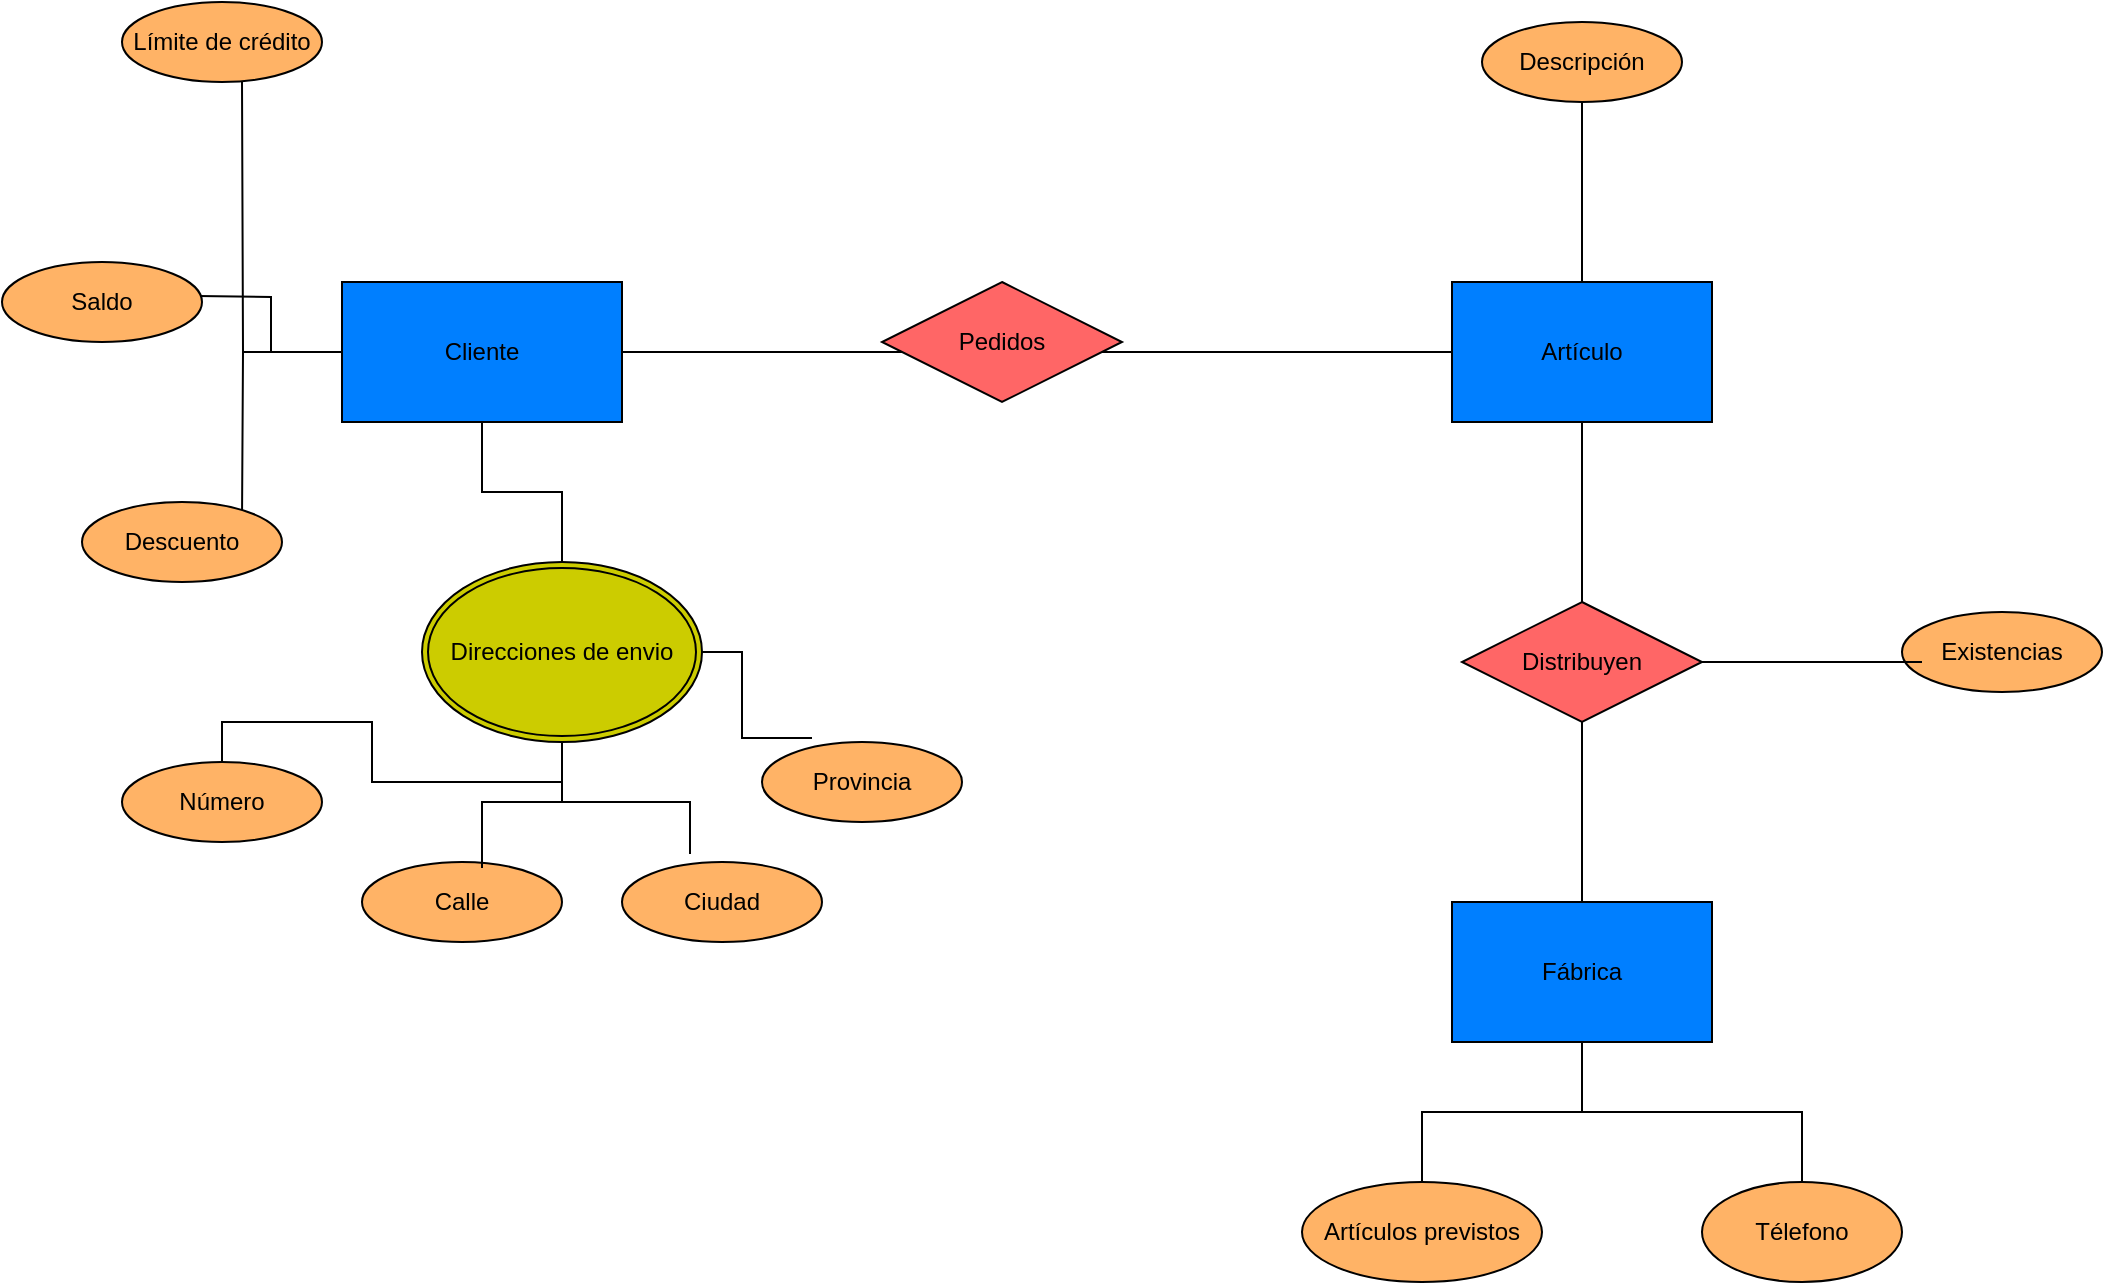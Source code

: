<mxfile version="21.8.2" type="github">
  <diagram name="Página-1" id="7N8YuSMuHOciM2-NBYDu">
    <mxGraphModel dx="1834" dy="795" grid="1" gridSize="10" guides="1" tooltips="1" connect="1" arrows="1" fold="1" page="0" pageScale="1" pageWidth="827" pageHeight="1169" math="0" shadow="0">
      <root>
        <mxCell id="0" />
        <mxCell id="1" parent="0" />
        <mxCell id="WR90yhrpMD2aqpalSn86-24" style="edgeStyle=orthogonalEdgeStyle;rounded=0;orthogonalLoop=1;jettySize=auto;html=1;endArrow=none;endFill=0;" parent="1" source="wmR9hTvtpxQJqMOlJR0e-1" target="WR90yhrpMD2aqpalSn86-23" edge="1">
          <mxGeometry relative="1" as="geometry" />
        </mxCell>
        <mxCell id="wmR9hTvtpxQJqMOlJR0e-1" value="Cliente" style="rounded=0;whiteSpace=wrap;html=1;fillColor=#007FFF;" parent="1" vertex="1">
          <mxGeometry x="-210" y="320" width="140" height="70" as="geometry" />
        </mxCell>
        <mxCell id="WR90yhrpMD2aqpalSn86-22" style="edgeStyle=orthogonalEdgeStyle;rounded=0;orthogonalLoop=1;jettySize=auto;html=1;entryX=1;entryY=0.5;entryDx=0;entryDy=0;endArrow=none;endFill=0;" parent="1" source="WR90yhrpMD2aqpalSn86-6" target="wmR9hTvtpxQJqMOlJR0e-1" edge="1">
          <mxGeometry relative="1" as="geometry" />
        </mxCell>
        <mxCell id="_gRPYLI7zgoRRqd_cBwz-5" style="edgeStyle=orthogonalEdgeStyle;rounded=0;orthogonalLoop=1;jettySize=auto;html=1;endArrow=none;endFill=0;" edge="1" parent="1" source="WR90yhrpMD2aqpalSn86-6" target="_gRPYLI7zgoRRqd_cBwz-4">
          <mxGeometry relative="1" as="geometry" />
        </mxCell>
        <mxCell id="WR90yhrpMD2aqpalSn86-6" value="Artículo" style="rounded=0;whiteSpace=wrap;html=1;fillColor=#007FFF;" parent="1" vertex="1">
          <mxGeometry x="345" y="320" width="130" height="70" as="geometry" />
        </mxCell>
        <mxCell id="WR90yhrpMD2aqpalSn86-15" style="edgeStyle=orthogonalEdgeStyle;rounded=0;orthogonalLoop=1;jettySize=auto;html=1;entryX=1;entryY=0.75;entryDx=0;entryDy=0;entryPerimeter=0;endArrow=none;endFill=0;" parent="1" source="wmR9hTvtpxQJqMOlJR0e-1" edge="1">
          <mxGeometry relative="1" as="geometry">
            <mxPoint x="-260" y="220" as="targetPoint" />
          </mxGeometry>
        </mxCell>
        <mxCell id="WR90yhrpMD2aqpalSn86-16" style="edgeStyle=orthogonalEdgeStyle;rounded=0;orthogonalLoop=1;jettySize=auto;html=1;entryX=0.983;entryY=0.713;entryDx=0;entryDy=0;entryPerimeter=0;endArrow=none;endFill=0;" parent="1" source="wmR9hTvtpxQJqMOlJR0e-1" edge="1">
          <mxGeometry relative="1" as="geometry">
            <mxPoint x="-282.04" y="327.04" as="targetPoint" />
          </mxGeometry>
        </mxCell>
        <mxCell id="WR90yhrpMD2aqpalSn86-17" style="edgeStyle=orthogonalEdgeStyle;rounded=0;orthogonalLoop=1;jettySize=auto;html=1;entryX=1;entryY=0.75;entryDx=0;entryDy=0;entryPerimeter=0;endArrow=none;endFill=0;" parent="1" source="wmR9hTvtpxQJqMOlJR0e-1" edge="1">
          <mxGeometry relative="1" as="geometry">
            <mxPoint x="-260" y="440" as="targetPoint" />
          </mxGeometry>
        </mxCell>
        <mxCell id="WR90yhrpMD2aqpalSn86-36" style="edgeStyle=orthogonalEdgeStyle;rounded=0;orthogonalLoop=1;jettySize=auto;html=1;exitX=0.5;exitY=1;exitDx=0;exitDy=0;endArrow=none;endFill=0;" parent="1" source="WR90yhrpMD2aqpalSn86-23" target="WR90yhrpMD2aqpalSn86-33" edge="1">
          <mxGeometry relative="1" as="geometry" />
        </mxCell>
        <mxCell id="WR90yhrpMD2aqpalSn86-23" value="Direcciones de envio" style="ellipse;shape=doubleEllipse;margin=3;whiteSpace=wrap;html=1;align=center;fillColor=#CCCC00;" parent="1" vertex="1">
          <mxGeometry x="-170" y="460" width="140" height="90" as="geometry" />
        </mxCell>
        <mxCell id="WR90yhrpMD2aqpalSn86-26" style="edgeStyle=orthogonalEdgeStyle;rounded=0;orthogonalLoop=1;jettySize=auto;html=1;endArrow=none;endFill=0;" parent="1" source="WR90yhrpMD2aqpalSn86-25" target="WR90yhrpMD2aqpalSn86-6" edge="1">
          <mxGeometry relative="1" as="geometry" />
        </mxCell>
        <mxCell id="WR90yhrpMD2aqpalSn86-25" value="Descripción" style="ellipse;whiteSpace=wrap;html=1;align=center;fillColor=#FFB366;" parent="1" vertex="1">
          <mxGeometry x="360" y="190" width="100" height="40" as="geometry" />
        </mxCell>
        <mxCell id="WR90yhrpMD2aqpalSn86-27" value="Límite de crédito" style="ellipse;whiteSpace=wrap;html=1;align=center;fillColor=#FFB366;" parent="1" vertex="1">
          <mxGeometry x="-320" y="180" width="100" height="40" as="geometry" />
        </mxCell>
        <mxCell id="WR90yhrpMD2aqpalSn86-28" value="Saldo" style="ellipse;whiteSpace=wrap;html=1;align=center;fillColor=#FFB366;" parent="1" vertex="1">
          <mxGeometry x="-380" y="310" width="100" height="40" as="geometry" />
        </mxCell>
        <mxCell id="WR90yhrpMD2aqpalSn86-29" value="Descuento" style="ellipse;whiteSpace=wrap;html=1;align=center;fillColor=#FFB366;" parent="1" vertex="1">
          <mxGeometry x="-340" y="430" width="100" height="40" as="geometry" />
        </mxCell>
        <mxCell id="WR90yhrpMD2aqpalSn86-30" value="Provincia" style="ellipse;whiteSpace=wrap;html=1;align=center;fillColor=#FFB366;" parent="1" vertex="1">
          <mxGeometry y="550" width="100" height="40" as="geometry" />
        </mxCell>
        <mxCell id="WR90yhrpMD2aqpalSn86-31" value="Ciudad" style="ellipse;whiteSpace=wrap;html=1;align=center;fillColor=#FFB366;" parent="1" vertex="1">
          <mxGeometry x="-70" y="610" width="100" height="40" as="geometry" />
        </mxCell>
        <mxCell id="WR90yhrpMD2aqpalSn86-32" value="Calle" style="ellipse;whiteSpace=wrap;html=1;align=center;fillColor=#FFB366;" parent="1" vertex="1">
          <mxGeometry x="-200" y="610" width="100" height="40" as="geometry" />
        </mxCell>
        <mxCell id="WR90yhrpMD2aqpalSn86-33" value="Número" style="ellipse;whiteSpace=wrap;html=1;align=center;fillColor=#FFB366;" parent="1" vertex="1">
          <mxGeometry x="-320" y="560" width="100" height="40" as="geometry" />
        </mxCell>
        <mxCell id="WR90yhrpMD2aqpalSn86-34" style="edgeStyle=orthogonalEdgeStyle;rounded=0;orthogonalLoop=1;jettySize=auto;html=1;exitX=0.5;exitY=1;exitDx=0;exitDy=0;entryX=0.6;entryY=0.075;entryDx=0;entryDy=0;entryPerimeter=0;endArrow=none;endFill=0;" parent="1" source="WR90yhrpMD2aqpalSn86-23" target="WR90yhrpMD2aqpalSn86-32" edge="1">
          <mxGeometry relative="1" as="geometry" />
        </mxCell>
        <mxCell id="WR90yhrpMD2aqpalSn86-37" style="edgeStyle=orthogonalEdgeStyle;rounded=0;orthogonalLoop=1;jettySize=auto;html=1;entryX=0.34;entryY=-0.1;entryDx=0;entryDy=0;entryPerimeter=0;endArrow=none;endFill=0;" parent="1" source="WR90yhrpMD2aqpalSn86-23" target="WR90yhrpMD2aqpalSn86-31" edge="1">
          <mxGeometry relative="1" as="geometry" />
        </mxCell>
        <mxCell id="WR90yhrpMD2aqpalSn86-38" style="edgeStyle=orthogonalEdgeStyle;rounded=0;orthogonalLoop=1;jettySize=auto;html=1;entryX=0.25;entryY=-0.05;entryDx=0;entryDy=0;entryPerimeter=0;endArrow=none;endFill=0;" parent="1" source="WR90yhrpMD2aqpalSn86-23" target="WR90yhrpMD2aqpalSn86-30" edge="1">
          <mxGeometry relative="1" as="geometry" />
        </mxCell>
        <mxCell id="WR90yhrpMD2aqpalSn86-41" value="Pedidos" style="shape=rhombus;perimeter=rhombusPerimeter;whiteSpace=wrap;html=1;align=center;fillColor=#FF6666;" parent="1" vertex="1">
          <mxGeometry x="60" y="320" width="120" height="60" as="geometry" />
        </mxCell>
        <mxCell id="_gRPYLI7zgoRRqd_cBwz-6" style="edgeStyle=orthogonalEdgeStyle;rounded=0;orthogonalLoop=1;jettySize=auto;html=1;entryX=0.5;entryY=1;entryDx=0;entryDy=0;endArrow=none;endFill=0;" edge="1" parent="1" source="_gRPYLI7zgoRRqd_cBwz-3" target="_gRPYLI7zgoRRqd_cBwz-4">
          <mxGeometry relative="1" as="geometry" />
        </mxCell>
        <mxCell id="_gRPYLI7zgoRRqd_cBwz-8" style="edgeStyle=orthogonalEdgeStyle;rounded=0;orthogonalLoop=1;jettySize=auto;html=1;entryX=0.5;entryY=0;entryDx=0;entryDy=0;endArrow=none;endFill=0;" edge="1" parent="1" source="_gRPYLI7zgoRRqd_cBwz-3" target="_gRPYLI7zgoRRqd_cBwz-7">
          <mxGeometry relative="1" as="geometry" />
        </mxCell>
        <mxCell id="_gRPYLI7zgoRRqd_cBwz-10" style="edgeStyle=orthogonalEdgeStyle;rounded=0;orthogonalLoop=1;jettySize=auto;html=1;endArrow=none;endFill=0;" edge="1" parent="1" source="_gRPYLI7zgoRRqd_cBwz-3" target="_gRPYLI7zgoRRqd_cBwz-9">
          <mxGeometry relative="1" as="geometry" />
        </mxCell>
        <mxCell id="_gRPYLI7zgoRRqd_cBwz-3" value="Fábrica" style="rounded=0;whiteSpace=wrap;html=1;fillColor=#007FFF;" vertex="1" parent="1">
          <mxGeometry x="345" y="630" width="130" height="70" as="geometry" />
        </mxCell>
        <mxCell id="_gRPYLI7zgoRRqd_cBwz-4" value="Distribuyen" style="shape=rhombus;perimeter=rhombusPerimeter;whiteSpace=wrap;html=1;align=center;fillColor=#FF6666;" vertex="1" parent="1">
          <mxGeometry x="350" y="480" width="120" height="60" as="geometry" />
        </mxCell>
        <mxCell id="_gRPYLI7zgoRRqd_cBwz-7" value="Télefono" style="ellipse;whiteSpace=wrap;html=1;align=center;fillColor=#FFB366;" vertex="1" parent="1">
          <mxGeometry x="470" y="770" width="100" height="50" as="geometry" />
        </mxCell>
        <mxCell id="_gRPYLI7zgoRRqd_cBwz-9" value="Artículos previstos" style="ellipse;whiteSpace=wrap;html=1;align=center;fillColor=#FFB366;" vertex="1" parent="1">
          <mxGeometry x="270" y="770" width="120" height="50" as="geometry" />
        </mxCell>
        <mxCell id="_gRPYLI7zgoRRqd_cBwz-11" value="Existencias" style="ellipse;whiteSpace=wrap;html=1;align=center;fillColor=#FFB366;" vertex="1" parent="1">
          <mxGeometry x="570" y="485" width="100" height="40" as="geometry" />
        </mxCell>
        <mxCell id="_gRPYLI7zgoRRqd_cBwz-12" style="edgeStyle=orthogonalEdgeStyle;rounded=0;orthogonalLoop=1;jettySize=auto;html=1;entryX=0.1;entryY=0.625;entryDx=0;entryDy=0;entryPerimeter=0;endArrow=none;endFill=0;" edge="1" parent="1" source="_gRPYLI7zgoRRqd_cBwz-4" target="_gRPYLI7zgoRRqd_cBwz-11">
          <mxGeometry relative="1" as="geometry" />
        </mxCell>
      </root>
    </mxGraphModel>
  </diagram>
</mxfile>
